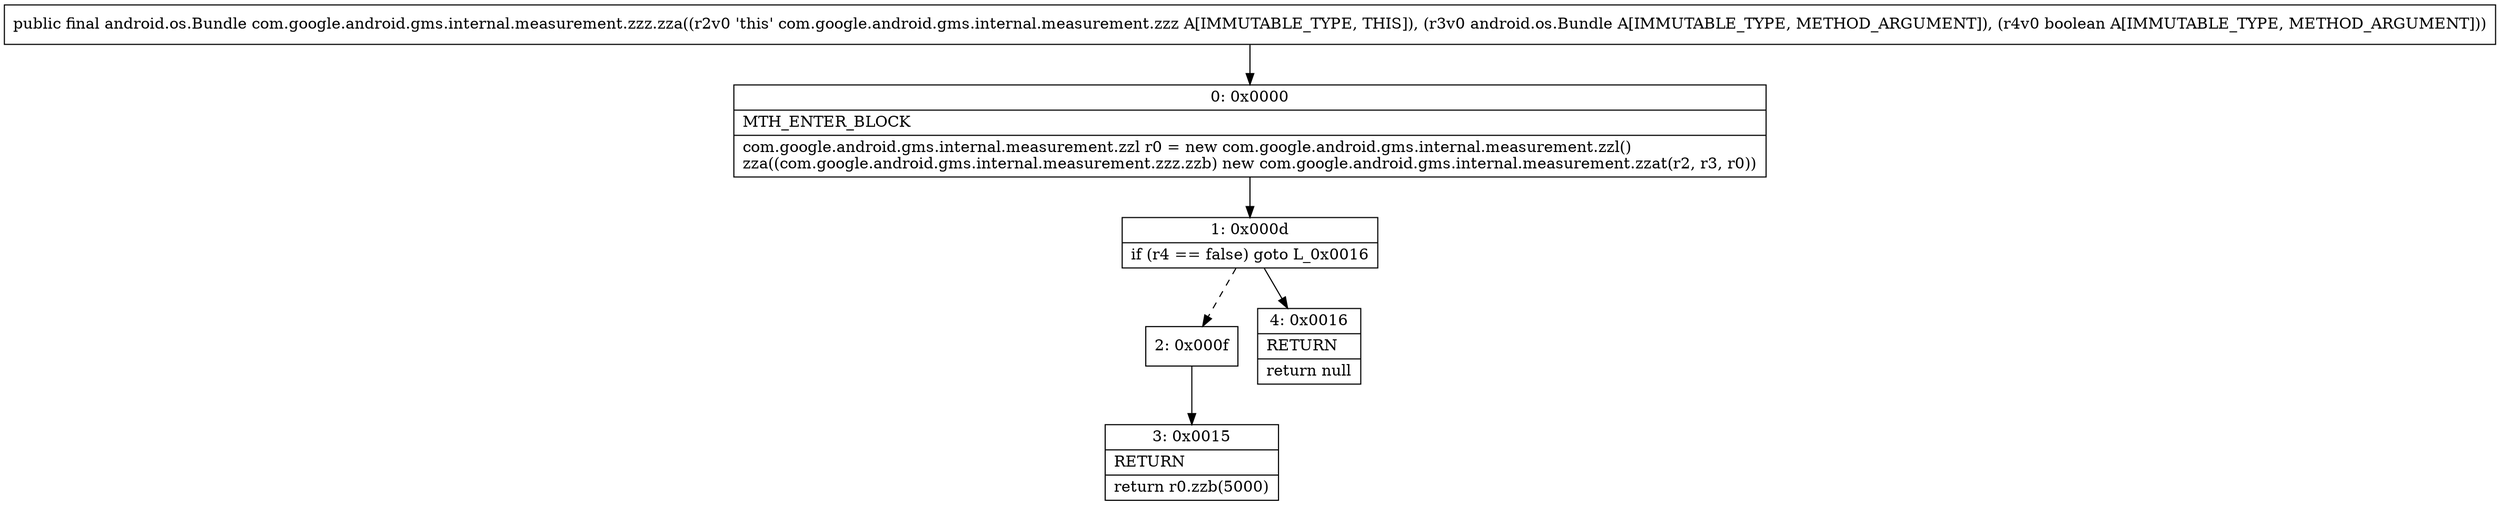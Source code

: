 digraph "CFG forcom.google.android.gms.internal.measurement.zzz.zza(Landroid\/os\/Bundle;Z)Landroid\/os\/Bundle;" {
Node_0 [shape=record,label="{0\:\ 0x0000|MTH_ENTER_BLOCK\l|com.google.android.gms.internal.measurement.zzl r0 = new com.google.android.gms.internal.measurement.zzl()\lzza((com.google.android.gms.internal.measurement.zzz.zzb) new com.google.android.gms.internal.measurement.zzat(r2, r3, r0))\l}"];
Node_1 [shape=record,label="{1\:\ 0x000d|if (r4 == false) goto L_0x0016\l}"];
Node_2 [shape=record,label="{2\:\ 0x000f}"];
Node_3 [shape=record,label="{3\:\ 0x0015|RETURN\l|return r0.zzb(5000)\l}"];
Node_4 [shape=record,label="{4\:\ 0x0016|RETURN\l|return null\l}"];
MethodNode[shape=record,label="{public final android.os.Bundle com.google.android.gms.internal.measurement.zzz.zza((r2v0 'this' com.google.android.gms.internal.measurement.zzz A[IMMUTABLE_TYPE, THIS]), (r3v0 android.os.Bundle A[IMMUTABLE_TYPE, METHOD_ARGUMENT]), (r4v0 boolean A[IMMUTABLE_TYPE, METHOD_ARGUMENT])) }"];
MethodNode -> Node_0;
Node_0 -> Node_1;
Node_1 -> Node_2[style=dashed];
Node_1 -> Node_4;
Node_2 -> Node_3;
}

